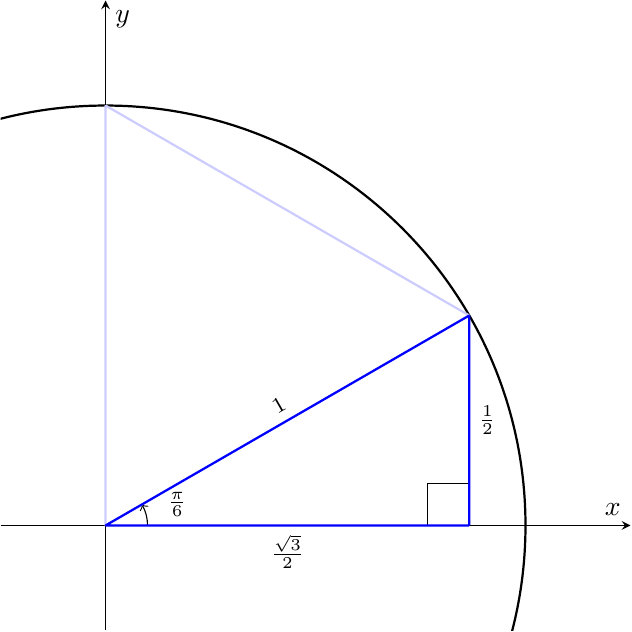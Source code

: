 \documentclass{standalone}
\usepackage{tikz}
\usepackage{pgfplots}

\pgfplotsset{compat=1.18}

\begin{document}
\begin{tikzpicture}
    \begin{axis}[
        scale only axis=true,
        xmin=-0.25,xmax=1.25,
        ymin=-0.25,ymax=1.25,
        xticklabel=\empty,
        yticklabel=\empty,
        xtick={-1,0,1},
        ytick={-1,0,1},
        axis lines=middle,
        xlabel=$x$,ylabel=$y$,
        height=8cm,
        width=8cm
        ]
        \draw[thick] (axis cs:0,0) circle (1);
        \draw[->] (axis cs:0.1,0) arc (0:30:0.1) node[right=0.2cm] {\footnotesize$\frac{\pi}{6}$};
        \draw (axis cs:0.866,0.1) -- (axis cs:0.766,0.1) -- (axis cs:0.766,0);

        \coordinate (O) at (axis cs:0,0);
        \coordinate (A) at (axis cs:0,1);
        \coordinate (B) at (axis cs:0.866, 0.5);
        \coordinate (C) at (axis cs:0.866,0);

        \draw[rounded corners=0.1mm, thick, blue!20] (O)--(A)--(B)--cycle;
        \draw[rounded corners=0.1mm, thick, blue] (O)--(C)--(B)--cycle;

        \node[below] at (axis cs:0.433,0) {\footnotesize$\frac{\sqrt{3}}{2}$};
        \node[right] at (axis cs:0.866,0.25) {\footnotesize$\frac{1}{2}$};
        \path (O) -- (B) node[midway,sloped,above] {\footnotesize$1$};
  \end{axis}
\end{tikzpicture}
\end{document}
